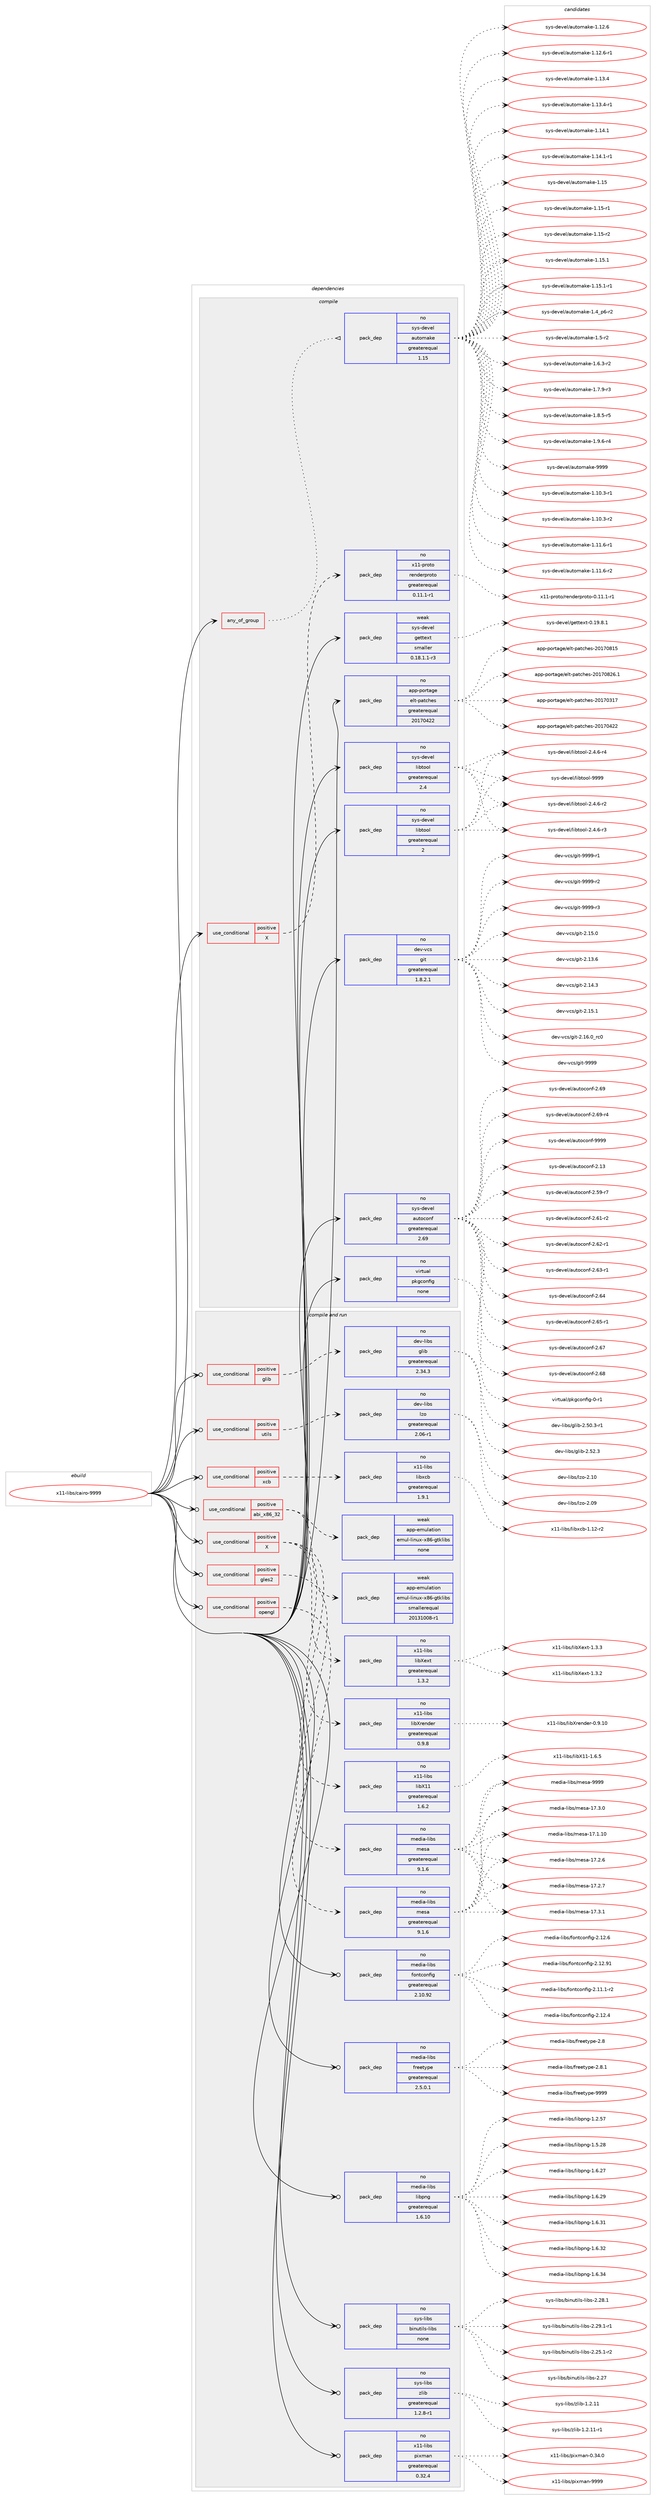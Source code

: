 digraph prolog {

# *************
# Graph options
# *************

newrank=true;
concentrate=true;
compound=true;
graph [rankdir=LR,fontname=Helvetica,fontsize=10,ranksep=1.5];#, ranksep=2.5, nodesep=0.2];
edge  [arrowhead=vee];
node  [fontname=Helvetica,fontsize=10];

# **********
# The ebuild
# **********

subgraph cluster_leftcol {
color=gray;
rank=same;
label=<<i>ebuild</i>>;
id [label="x11-libs/cairo-9999", color=red, width=4, href="../x11-libs/cairo-9999.svg"];
}

# ****************
# The dependencies
# ****************

subgraph cluster_midcol {
color=gray;
label=<<i>dependencies</i>>;
subgraph cluster_compile {
fillcolor="#eeeeee";
style=filled;
label=<<i>compile</i>>;
subgraph any175 {
dependency10167 [label=<<TABLE BORDER="0" CELLBORDER="1" CELLSPACING="0" CELLPADDING="4"><TR><TD CELLPADDING="10">any_of_group</TD></TR></TABLE>>, shape=none, color=red];subgraph pack8364 {
dependency10168 [label=<<TABLE BORDER="0" CELLBORDER="1" CELLSPACING="0" CELLPADDING="4" WIDTH="220"><TR><TD ROWSPAN="6" CELLPADDING="30">pack_dep</TD></TR><TR><TD WIDTH="110">no</TD></TR><TR><TD>sys-devel</TD></TR><TR><TD>automake</TD></TR><TR><TD>greaterequal</TD></TR><TR><TD>1.15</TD></TR></TABLE>>, shape=none, color=blue];
}
dependency10167:e -> dependency10168:w [weight=20,style="dotted",arrowhead="oinv"];
}
id:e -> dependency10167:w [weight=20,style="solid",arrowhead="vee"];
subgraph cond1608 {
dependency10169 [label=<<TABLE BORDER="0" CELLBORDER="1" CELLSPACING="0" CELLPADDING="4"><TR><TD ROWSPAN="3" CELLPADDING="10">use_conditional</TD></TR><TR><TD>positive</TD></TR><TR><TD>X</TD></TR></TABLE>>, shape=none, color=red];
subgraph pack8365 {
dependency10170 [label=<<TABLE BORDER="0" CELLBORDER="1" CELLSPACING="0" CELLPADDING="4" WIDTH="220"><TR><TD ROWSPAN="6" CELLPADDING="30">pack_dep</TD></TR><TR><TD WIDTH="110">no</TD></TR><TR><TD>x11-proto</TD></TR><TR><TD>renderproto</TD></TR><TR><TD>greaterequal</TD></TR><TR><TD>0.11.1-r1</TD></TR></TABLE>>, shape=none, color=blue];
}
dependency10169:e -> dependency10170:w [weight=20,style="dashed",arrowhead="vee"];
}
id:e -> dependency10169:w [weight=20,style="solid",arrowhead="vee"];
subgraph pack8366 {
dependency10171 [label=<<TABLE BORDER="0" CELLBORDER="1" CELLSPACING="0" CELLPADDING="4" WIDTH="220"><TR><TD ROWSPAN="6" CELLPADDING="30">pack_dep</TD></TR><TR><TD WIDTH="110">no</TD></TR><TR><TD>app-portage</TD></TR><TR><TD>elt-patches</TD></TR><TR><TD>greaterequal</TD></TR><TR><TD>20170422</TD></TR></TABLE>>, shape=none, color=blue];
}
id:e -> dependency10171:w [weight=20,style="solid",arrowhead="vee"];
subgraph pack8367 {
dependency10172 [label=<<TABLE BORDER="0" CELLBORDER="1" CELLSPACING="0" CELLPADDING="4" WIDTH="220"><TR><TD ROWSPAN="6" CELLPADDING="30">pack_dep</TD></TR><TR><TD WIDTH="110">no</TD></TR><TR><TD>dev-vcs</TD></TR><TR><TD>git</TD></TR><TR><TD>greaterequal</TD></TR><TR><TD>1.8.2.1</TD></TR></TABLE>>, shape=none, color=blue];
}
id:e -> dependency10172:w [weight=20,style="solid",arrowhead="vee"];
subgraph pack8368 {
dependency10173 [label=<<TABLE BORDER="0" CELLBORDER="1" CELLSPACING="0" CELLPADDING="4" WIDTH="220"><TR><TD ROWSPAN="6" CELLPADDING="30">pack_dep</TD></TR><TR><TD WIDTH="110">no</TD></TR><TR><TD>sys-devel</TD></TR><TR><TD>autoconf</TD></TR><TR><TD>greaterequal</TD></TR><TR><TD>2.69</TD></TR></TABLE>>, shape=none, color=blue];
}
id:e -> dependency10173:w [weight=20,style="solid",arrowhead="vee"];
subgraph pack8369 {
dependency10174 [label=<<TABLE BORDER="0" CELLBORDER="1" CELLSPACING="0" CELLPADDING="4" WIDTH="220"><TR><TD ROWSPAN="6" CELLPADDING="30">pack_dep</TD></TR><TR><TD WIDTH="110">no</TD></TR><TR><TD>sys-devel</TD></TR><TR><TD>libtool</TD></TR><TR><TD>greaterequal</TD></TR><TR><TD>2</TD></TR></TABLE>>, shape=none, color=blue];
}
id:e -> dependency10174:w [weight=20,style="solid",arrowhead="vee"];
subgraph pack8370 {
dependency10175 [label=<<TABLE BORDER="0" CELLBORDER="1" CELLSPACING="0" CELLPADDING="4" WIDTH="220"><TR><TD ROWSPAN="6" CELLPADDING="30">pack_dep</TD></TR><TR><TD WIDTH="110">no</TD></TR><TR><TD>sys-devel</TD></TR><TR><TD>libtool</TD></TR><TR><TD>greaterequal</TD></TR><TR><TD>2.4</TD></TR></TABLE>>, shape=none, color=blue];
}
id:e -> dependency10175:w [weight=20,style="solid",arrowhead="vee"];
subgraph pack8371 {
dependency10176 [label=<<TABLE BORDER="0" CELLBORDER="1" CELLSPACING="0" CELLPADDING="4" WIDTH="220"><TR><TD ROWSPAN="6" CELLPADDING="30">pack_dep</TD></TR><TR><TD WIDTH="110">no</TD></TR><TR><TD>virtual</TD></TR><TR><TD>pkgconfig</TD></TR><TR><TD>none</TD></TR><TR><TD></TD></TR></TABLE>>, shape=none, color=blue];
}
id:e -> dependency10176:w [weight=20,style="solid",arrowhead="vee"];
subgraph pack8372 {
dependency10177 [label=<<TABLE BORDER="0" CELLBORDER="1" CELLSPACING="0" CELLPADDING="4" WIDTH="220"><TR><TD ROWSPAN="6" CELLPADDING="30">pack_dep</TD></TR><TR><TD WIDTH="110">weak</TD></TR><TR><TD>sys-devel</TD></TR><TR><TD>gettext</TD></TR><TR><TD>smaller</TD></TR><TR><TD>0.18.1.1-r3</TD></TR></TABLE>>, shape=none, color=blue];
}
id:e -> dependency10177:w [weight=20,style="solid",arrowhead="vee"];
}
subgraph cluster_compileandrun {
fillcolor="#eeeeee";
style=filled;
label=<<i>compile and run</i>>;
subgraph cond1609 {
dependency10178 [label=<<TABLE BORDER="0" CELLBORDER="1" CELLSPACING="0" CELLPADDING="4"><TR><TD ROWSPAN="3" CELLPADDING="10">use_conditional</TD></TR><TR><TD>positive</TD></TR><TR><TD>X</TD></TR></TABLE>>, shape=none, color=red];
subgraph pack8373 {
dependency10179 [label=<<TABLE BORDER="0" CELLBORDER="1" CELLSPACING="0" CELLPADDING="4" WIDTH="220"><TR><TD ROWSPAN="6" CELLPADDING="30">pack_dep</TD></TR><TR><TD WIDTH="110">no</TD></TR><TR><TD>x11-libs</TD></TR><TR><TD>libXrender</TD></TR><TR><TD>greaterequal</TD></TR><TR><TD>0.9.8</TD></TR></TABLE>>, shape=none, color=blue];
}
dependency10178:e -> dependency10179:w [weight=20,style="dashed",arrowhead="vee"];
subgraph pack8374 {
dependency10180 [label=<<TABLE BORDER="0" CELLBORDER="1" CELLSPACING="0" CELLPADDING="4" WIDTH="220"><TR><TD ROWSPAN="6" CELLPADDING="30">pack_dep</TD></TR><TR><TD WIDTH="110">no</TD></TR><TR><TD>x11-libs</TD></TR><TR><TD>libXext</TD></TR><TR><TD>greaterequal</TD></TR><TR><TD>1.3.2</TD></TR></TABLE>>, shape=none, color=blue];
}
dependency10178:e -> dependency10180:w [weight=20,style="dashed",arrowhead="vee"];
subgraph pack8375 {
dependency10181 [label=<<TABLE BORDER="0" CELLBORDER="1" CELLSPACING="0" CELLPADDING="4" WIDTH="220"><TR><TD ROWSPAN="6" CELLPADDING="30">pack_dep</TD></TR><TR><TD WIDTH="110">no</TD></TR><TR><TD>x11-libs</TD></TR><TR><TD>libX11</TD></TR><TR><TD>greaterequal</TD></TR><TR><TD>1.6.2</TD></TR></TABLE>>, shape=none, color=blue];
}
dependency10178:e -> dependency10181:w [weight=20,style="dashed",arrowhead="vee"];
}
id:e -> dependency10178:w [weight=20,style="solid",arrowhead="odotvee"];
subgraph cond1610 {
dependency10182 [label=<<TABLE BORDER="0" CELLBORDER="1" CELLSPACING="0" CELLPADDING="4"><TR><TD ROWSPAN="3" CELLPADDING="10">use_conditional</TD></TR><TR><TD>positive</TD></TR><TR><TD>abi_x86_32</TD></TR></TABLE>>, shape=none, color=red];
subgraph pack8376 {
dependency10183 [label=<<TABLE BORDER="0" CELLBORDER="1" CELLSPACING="0" CELLPADDING="4" WIDTH="220"><TR><TD ROWSPAN="6" CELLPADDING="30">pack_dep</TD></TR><TR><TD WIDTH="110">weak</TD></TR><TR><TD>app-emulation</TD></TR><TR><TD>emul-linux-x86-gtklibs</TD></TR><TR><TD>smallerequal</TD></TR><TR><TD>20131008-r1</TD></TR></TABLE>>, shape=none, color=blue];
}
dependency10182:e -> dependency10183:w [weight=20,style="dashed",arrowhead="vee"];
subgraph pack8377 {
dependency10184 [label=<<TABLE BORDER="0" CELLBORDER="1" CELLSPACING="0" CELLPADDING="4" WIDTH="220"><TR><TD ROWSPAN="6" CELLPADDING="30">pack_dep</TD></TR><TR><TD WIDTH="110">weak</TD></TR><TR><TD>app-emulation</TD></TR><TR><TD>emul-linux-x86-gtklibs</TD></TR><TR><TD>none</TD></TR><TR><TD></TD></TR></TABLE>>, shape=none, color=blue];
}
dependency10182:e -> dependency10184:w [weight=20,style="dashed",arrowhead="vee"];
}
id:e -> dependency10182:w [weight=20,style="solid",arrowhead="odotvee"];
subgraph cond1611 {
dependency10185 [label=<<TABLE BORDER="0" CELLBORDER="1" CELLSPACING="0" CELLPADDING="4"><TR><TD ROWSPAN="3" CELLPADDING="10">use_conditional</TD></TR><TR><TD>positive</TD></TR><TR><TD>gles2</TD></TR></TABLE>>, shape=none, color=red];
subgraph pack8378 {
dependency10186 [label=<<TABLE BORDER="0" CELLBORDER="1" CELLSPACING="0" CELLPADDING="4" WIDTH="220"><TR><TD ROWSPAN="6" CELLPADDING="30">pack_dep</TD></TR><TR><TD WIDTH="110">no</TD></TR><TR><TD>media-libs</TD></TR><TR><TD>mesa</TD></TR><TR><TD>greaterequal</TD></TR><TR><TD>9.1.6</TD></TR></TABLE>>, shape=none, color=blue];
}
dependency10185:e -> dependency10186:w [weight=20,style="dashed",arrowhead="vee"];
}
id:e -> dependency10185:w [weight=20,style="solid",arrowhead="odotvee"];
subgraph cond1612 {
dependency10187 [label=<<TABLE BORDER="0" CELLBORDER="1" CELLSPACING="0" CELLPADDING="4"><TR><TD ROWSPAN="3" CELLPADDING="10">use_conditional</TD></TR><TR><TD>positive</TD></TR><TR><TD>glib</TD></TR></TABLE>>, shape=none, color=red];
subgraph pack8379 {
dependency10188 [label=<<TABLE BORDER="0" CELLBORDER="1" CELLSPACING="0" CELLPADDING="4" WIDTH="220"><TR><TD ROWSPAN="6" CELLPADDING="30">pack_dep</TD></TR><TR><TD WIDTH="110">no</TD></TR><TR><TD>dev-libs</TD></TR><TR><TD>glib</TD></TR><TR><TD>greaterequal</TD></TR><TR><TD>2.34.3</TD></TR></TABLE>>, shape=none, color=blue];
}
dependency10187:e -> dependency10188:w [weight=20,style="dashed",arrowhead="vee"];
}
id:e -> dependency10187:w [weight=20,style="solid",arrowhead="odotvee"];
subgraph cond1613 {
dependency10189 [label=<<TABLE BORDER="0" CELLBORDER="1" CELLSPACING="0" CELLPADDING="4"><TR><TD ROWSPAN="3" CELLPADDING="10">use_conditional</TD></TR><TR><TD>positive</TD></TR><TR><TD>opengl</TD></TR></TABLE>>, shape=none, color=red];
subgraph pack8380 {
dependency10190 [label=<<TABLE BORDER="0" CELLBORDER="1" CELLSPACING="0" CELLPADDING="4" WIDTH="220"><TR><TD ROWSPAN="6" CELLPADDING="30">pack_dep</TD></TR><TR><TD WIDTH="110">no</TD></TR><TR><TD>media-libs</TD></TR><TR><TD>mesa</TD></TR><TR><TD>greaterequal</TD></TR><TR><TD>9.1.6</TD></TR></TABLE>>, shape=none, color=blue];
}
dependency10189:e -> dependency10190:w [weight=20,style="dashed",arrowhead="vee"];
}
id:e -> dependency10189:w [weight=20,style="solid",arrowhead="odotvee"];
subgraph cond1614 {
dependency10191 [label=<<TABLE BORDER="0" CELLBORDER="1" CELLSPACING="0" CELLPADDING="4"><TR><TD ROWSPAN="3" CELLPADDING="10">use_conditional</TD></TR><TR><TD>positive</TD></TR><TR><TD>utils</TD></TR></TABLE>>, shape=none, color=red];
subgraph pack8381 {
dependency10192 [label=<<TABLE BORDER="0" CELLBORDER="1" CELLSPACING="0" CELLPADDING="4" WIDTH="220"><TR><TD ROWSPAN="6" CELLPADDING="30">pack_dep</TD></TR><TR><TD WIDTH="110">no</TD></TR><TR><TD>dev-libs</TD></TR><TR><TD>lzo</TD></TR><TR><TD>greaterequal</TD></TR><TR><TD>2.06-r1</TD></TR></TABLE>>, shape=none, color=blue];
}
dependency10191:e -> dependency10192:w [weight=20,style="dashed",arrowhead="vee"];
}
id:e -> dependency10191:w [weight=20,style="solid",arrowhead="odotvee"];
subgraph cond1615 {
dependency10193 [label=<<TABLE BORDER="0" CELLBORDER="1" CELLSPACING="0" CELLPADDING="4"><TR><TD ROWSPAN="3" CELLPADDING="10">use_conditional</TD></TR><TR><TD>positive</TD></TR><TR><TD>xcb</TD></TR></TABLE>>, shape=none, color=red];
subgraph pack8382 {
dependency10194 [label=<<TABLE BORDER="0" CELLBORDER="1" CELLSPACING="0" CELLPADDING="4" WIDTH="220"><TR><TD ROWSPAN="6" CELLPADDING="30">pack_dep</TD></TR><TR><TD WIDTH="110">no</TD></TR><TR><TD>x11-libs</TD></TR><TR><TD>libxcb</TD></TR><TR><TD>greaterequal</TD></TR><TR><TD>1.9.1</TD></TR></TABLE>>, shape=none, color=blue];
}
dependency10193:e -> dependency10194:w [weight=20,style="dashed",arrowhead="vee"];
}
id:e -> dependency10193:w [weight=20,style="solid",arrowhead="odotvee"];
subgraph pack8383 {
dependency10195 [label=<<TABLE BORDER="0" CELLBORDER="1" CELLSPACING="0" CELLPADDING="4" WIDTH="220"><TR><TD ROWSPAN="6" CELLPADDING="30">pack_dep</TD></TR><TR><TD WIDTH="110">no</TD></TR><TR><TD>media-libs</TD></TR><TR><TD>fontconfig</TD></TR><TR><TD>greaterequal</TD></TR><TR><TD>2.10.92</TD></TR></TABLE>>, shape=none, color=blue];
}
id:e -> dependency10195:w [weight=20,style="solid",arrowhead="odotvee"];
subgraph pack8384 {
dependency10196 [label=<<TABLE BORDER="0" CELLBORDER="1" CELLSPACING="0" CELLPADDING="4" WIDTH="220"><TR><TD ROWSPAN="6" CELLPADDING="30">pack_dep</TD></TR><TR><TD WIDTH="110">no</TD></TR><TR><TD>media-libs</TD></TR><TR><TD>freetype</TD></TR><TR><TD>greaterequal</TD></TR><TR><TD>2.5.0.1</TD></TR></TABLE>>, shape=none, color=blue];
}
id:e -> dependency10196:w [weight=20,style="solid",arrowhead="odotvee"];
subgraph pack8385 {
dependency10197 [label=<<TABLE BORDER="0" CELLBORDER="1" CELLSPACING="0" CELLPADDING="4" WIDTH="220"><TR><TD ROWSPAN="6" CELLPADDING="30">pack_dep</TD></TR><TR><TD WIDTH="110">no</TD></TR><TR><TD>media-libs</TD></TR><TR><TD>libpng</TD></TR><TR><TD>greaterequal</TD></TR><TR><TD>1.6.10</TD></TR></TABLE>>, shape=none, color=blue];
}
id:e -> dependency10197:w [weight=20,style="solid",arrowhead="odotvee"];
subgraph pack8386 {
dependency10198 [label=<<TABLE BORDER="0" CELLBORDER="1" CELLSPACING="0" CELLPADDING="4" WIDTH="220"><TR><TD ROWSPAN="6" CELLPADDING="30">pack_dep</TD></TR><TR><TD WIDTH="110">no</TD></TR><TR><TD>sys-libs</TD></TR><TR><TD>binutils-libs</TD></TR><TR><TD>none</TD></TR><TR><TD></TD></TR></TABLE>>, shape=none, color=blue];
}
id:e -> dependency10198:w [weight=20,style="solid",arrowhead="odotvee"];
subgraph pack8387 {
dependency10199 [label=<<TABLE BORDER="0" CELLBORDER="1" CELLSPACING="0" CELLPADDING="4" WIDTH="220"><TR><TD ROWSPAN="6" CELLPADDING="30">pack_dep</TD></TR><TR><TD WIDTH="110">no</TD></TR><TR><TD>sys-libs</TD></TR><TR><TD>zlib</TD></TR><TR><TD>greaterequal</TD></TR><TR><TD>1.2.8-r1</TD></TR></TABLE>>, shape=none, color=blue];
}
id:e -> dependency10199:w [weight=20,style="solid",arrowhead="odotvee"];
subgraph pack8388 {
dependency10200 [label=<<TABLE BORDER="0" CELLBORDER="1" CELLSPACING="0" CELLPADDING="4" WIDTH="220"><TR><TD ROWSPAN="6" CELLPADDING="30">pack_dep</TD></TR><TR><TD WIDTH="110">no</TD></TR><TR><TD>x11-libs</TD></TR><TR><TD>pixman</TD></TR><TR><TD>greaterequal</TD></TR><TR><TD>0.32.4</TD></TR></TABLE>>, shape=none, color=blue];
}
id:e -> dependency10200:w [weight=20,style="solid",arrowhead="odotvee"];
}
subgraph cluster_run {
fillcolor="#eeeeee";
style=filled;
label=<<i>run</i>>;
}
}

# **************
# The candidates
# **************

subgraph cluster_choices {
rank=same;
color=gray;
label=<<i>candidates</i>>;

subgraph choice8364 {
color=black;
nodesep=1;
choice11512111545100101118101108479711711611110997107101454946494846514511449 [label="sys-devel/automake-1.10.3-r1", color=red, width=4,href="../sys-devel/automake-1.10.3-r1.svg"];
choice11512111545100101118101108479711711611110997107101454946494846514511450 [label="sys-devel/automake-1.10.3-r2", color=red, width=4,href="../sys-devel/automake-1.10.3-r2.svg"];
choice11512111545100101118101108479711711611110997107101454946494946544511449 [label="sys-devel/automake-1.11.6-r1", color=red, width=4,href="../sys-devel/automake-1.11.6-r1.svg"];
choice11512111545100101118101108479711711611110997107101454946494946544511450 [label="sys-devel/automake-1.11.6-r2", color=red, width=4,href="../sys-devel/automake-1.11.6-r2.svg"];
choice1151211154510010111810110847971171161111099710710145494649504654 [label="sys-devel/automake-1.12.6", color=red, width=4,href="../sys-devel/automake-1.12.6.svg"];
choice11512111545100101118101108479711711611110997107101454946495046544511449 [label="sys-devel/automake-1.12.6-r1", color=red, width=4,href="../sys-devel/automake-1.12.6-r1.svg"];
choice1151211154510010111810110847971171161111099710710145494649514652 [label="sys-devel/automake-1.13.4", color=red, width=4,href="../sys-devel/automake-1.13.4.svg"];
choice11512111545100101118101108479711711611110997107101454946495146524511449 [label="sys-devel/automake-1.13.4-r1", color=red, width=4,href="../sys-devel/automake-1.13.4-r1.svg"];
choice1151211154510010111810110847971171161111099710710145494649524649 [label="sys-devel/automake-1.14.1", color=red, width=4,href="../sys-devel/automake-1.14.1.svg"];
choice11512111545100101118101108479711711611110997107101454946495246494511449 [label="sys-devel/automake-1.14.1-r1", color=red, width=4,href="../sys-devel/automake-1.14.1-r1.svg"];
choice115121115451001011181011084797117116111109971071014549464953 [label="sys-devel/automake-1.15", color=red, width=4,href="../sys-devel/automake-1.15.svg"];
choice1151211154510010111810110847971171161111099710710145494649534511449 [label="sys-devel/automake-1.15-r1", color=red, width=4,href="../sys-devel/automake-1.15-r1.svg"];
choice1151211154510010111810110847971171161111099710710145494649534511450 [label="sys-devel/automake-1.15-r2", color=red, width=4,href="../sys-devel/automake-1.15-r2.svg"];
choice1151211154510010111810110847971171161111099710710145494649534649 [label="sys-devel/automake-1.15.1", color=red, width=4,href="../sys-devel/automake-1.15.1.svg"];
choice11512111545100101118101108479711711611110997107101454946495346494511449 [label="sys-devel/automake-1.15.1-r1", color=red, width=4,href="../sys-devel/automake-1.15.1-r1.svg"];
choice115121115451001011181011084797117116111109971071014549465295112544511450 [label="sys-devel/automake-1.4_p6-r2", color=red, width=4,href="../sys-devel/automake-1.4_p6-r2.svg"];
choice11512111545100101118101108479711711611110997107101454946534511450 [label="sys-devel/automake-1.5-r2", color=red, width=4,href="../sys-devel/automake-1.5-r2.svg"];
choice115121115451001011181011084797117116111109971071014549465446514511450 [label="sys-devel/automake-1.6.3-r2", color=red, width=4,href="../sys-devel/automake-1.6.3-r2.svg"];
choice115121115451001011181011084797117116111109971071014549465546574511451 [label="sys-devel/automake-1.7.9-r3", color=red, width=4,href="../sys-devel/automake-1.7.9-r3.svg"];
choice115121115451001011181011084797117116111109971071014549465646534511453 [label="sys-devel/automake-1.8.5-r5", color=red, width=4,href="../sys-devel/automake-1.8.5-r5.svg"];
choice115121115451001011181011084797117116111109971071014549465746544511452 [label="sys-devel/automake-1.9.6-r4", color=red, width=4,href="../sys-devel/automake-1.9.6-r4.svg"];
choice115121115451001011181011084797117116111109971071014557575757 [label="sys-devel/automake-9999", color=red, width=4,href="../sys-devel/automake-9999.svg"];
dependency10168:e -> choice11512111545100101118101108479711711611110997107101454946494846514511449:w [style=dotted,weight="100"];
dependency10168:e -> choice11512111545100101118101108479711711611110997107101454946494846514511450:w [style=dotted,weight="100"];
dependency10168:e -> choice11512111545100101118101108479711711611110997107101454946494946544511449:w [style=dotted,weight="100"];
dependency10168:e -> choice11512111545100101118101108479711711611110997107101454946494946544511450:w [style=dotted,weight="100"];
dependency10168:e -> choice1151211154510010111810110847971171161111099710710145494649504654:w [style=dotted,weight="100"];
dependency10168:e -> choice11512111545100101118101108479711711611110997107101454946495046544511449:w [style=dotted,weight="100"];
dependency10168:e -> choice1151211154510010111810110847971171161111099710710145494649514652:w [style=dotted,weight="100"];
dependency10168:e -> choice11512111545100101118101108479711711611110997107101454946495146524511449:w [style=dotted,weight="100"];
dependency10168:e -> choice1151211154510010111810110847971171161111099710710145494649524649:w [style=dotted,weight="100"];
dependency10168:e -> choice11512111545100101118101108479711711611110997107101454946495246494511449:w [style=dotted,weight="100"];
dependency10168:e -> choice115121115451001011181011084797117116111109971071014549464953:w [style=dotted,weight="100"];
dependency10168:e -> choice1151211154510010111810110847971171161111099710710145494649534511449:w [style=dotted,weight="100"];
dependency10168:e -> choice1151211154510010111810110847971171161111099710710145494649534511450:w [style=dotted,weight="100"];
dependency10168:e -> choice1151211154510010111810110847971171161111099710710145494649534649:w [style=dotted,weight="100"];
dependency10168:e -> choice11512111545100101118101108479711711611110997107101454946495346494511449:w [style=dotted,weight="100"];
dependency10168:e -> choice115121115451001011181011084797117116111109971071014549465295112544511450:w [style=dotted,weight="100"];
dependency10168:e -> choice11512111545100101118101108479711711611110997107101454946534511450:w [style=dotted,weight="100"];
dependency10168:e -> choice115121115451001011181011084797117116111109971071014549465446514511450:w [style=dotted,weight="100"];
dependency10168:e -> choice115121115451001011181011084797117116111109971071014549465546574511451:w [style=dotted,weight="100"];
dependency10168:e -> choice115121115451001011181011084797117116111109971071014549465646534511453:w [style=dotted,weight="100"];
dependency10168:e -> choice115121115451001011181011084797117116111109971071014549465746544511452:w [style=dotted,weight="100"];
dependency10168:e -> choice115121115451001011181011084797117116111109971071014557575757:w [style=dotted,weight="100"];
}
subgraph choice8365 {
color=black;
nodesep=1;
choice12049494511211411111611147114101110100101114112114111116111454846494946494511449 [label="x11-proto/renderproto-0.11.1-r1", color=red, width=4,href="../x11-proto/renderproto-0.11.1-r1.svg"];
dependency10170:e -> choice12049494511211411111611147114101110100101114112114111116111454846494946494511449:w [style=dotted,weight="100"];
}
subgraph choice8366 {
color=black;
nodesep=1;
choice97112112451121111141169710310147101108116451129711699104101115455048495548514955 [label="app-portage/elt-patches-20170317", color=red, width=4,href="../app-portage/elt-patches-20170317.svg"];
choice97112112451121111141169710310147101108116451129711699104101115455048495548525050 [label="app-portage/elt-patches-20170422", color=red, width=4,href="../app-portage/elt-patches-20170422.svg"];
choice97112112451121111141169710310147101108116451129711699104101115455048495548564953 [label="app-portage/elt-patches-20170815", color=red, width=4,href="../app-portage/elt-patches-20170815.svg"];
choice971121124511211111411697103101471011081164511297116991041011154550484955485650544649 [label="app-portage/elt-patches-20170826.1", color=red, width=4,href="../app-portage/elt-patches-20170826.1.svg"];
dependency10171:e -> choice97112112451121111141169710310147101108116451129711699104101115455048495548514955:w [style=dotted,weight="100"];
dependency10171:e -> choice97112112451121111141169710310147101108116451129711699104101115455048495548525050:w [style=dotted,weight="100"];
dependency10171:e -> choice97112112451121111141169710310147101108116451129711699104101115455048495548564953:w [style=dotted,weight="100"];
dependency10171:e -> choice971121124511211111411697103101471011081164511297116991041011154550484955485650544649:w [style=dotted,weight="100"];
}
subgraph choice8367 {
color=black;
nodesep=1;
choice10010111845118991154710310511645504649534648 [label="dev-vcs/git-2.15.0", color=red, width=4,href="../dev-vcs/git-2.15.0.svg"];
choice10010111845118991154710310511645504649514654 [label="dev-vcs/git-2.13.6", color=red, width=4,href="../dev-vcs/git-2.13.6.svg"];
choice10010111845118991154710310511645504649524651 [label="dev-vcs/git-2.14.3", color=red, width=4,href="../dev-vcs/git-2.14.3.svg"];
choice10010111845118991154710310511645504649534649 [label="dev-vcs/git-2.15.1", color=red, width=4,href="../dev-vcs/git-2.15.1.svg"];
choice10010111845118991154710310511645504649544648951149948 [label="dev-vcs/git-2.16.0_rc0", color=red, width=4,href="../dev-vcs/git-2.16.0_rc0.svg"];
choice1001011184511899115471031051164557575757 [label="dev-vcs/git-9999", color=red, width=4,href="../dev-vcs/git-9999.svg"];
choice10010111845118991154710310511645575757574511449 [label="dev-vcs/git-9999-r1", color=red, width=4,href="../dev-vcs/git-9999-r1.svg"];
choice10010111845118991154710310511645575757574511450 [label="dev-vcs/git-9999-r2", color=red, width=4,href="../dev-vcs/git-9999-r2.svg"];
choice10010111845118991154710310511645575757574511451 [label="dev-vcs/git-9999-r3", color=red, width=4,href="../dev-vcs/git-9999-r3.svg"];
dependency10172:e -> choice10010111845118991154710310511645504649534648:w [style=dotted,weight="100"];
dependency10172:e -> choice10010111845118991154710310511645504649514654:w [style=dotted,weight="100"];
dependency10172:e -> choice10010111845118991154710310511645504649524651:w [style=dotted,weight="100"];
dependency10172:e -> choice10010111845118991154710310511645504649534649:w [style=dotted,weight="100"];
dependency10172:e -> choice10010111845118991154710310511645504649544648951149948:w [style=dotted,weight="100"];
dependency10172:e -> choice1001011184511899115471031051164557575757:w [style=dotted,weight="100"];
dependency10172:e -> choice10010111845118991154710310511645575757574511449:w [style=dotted,weight="100"];
dependency10172:e -> choice10010111845118991154710310511645575757574511450:w [style=dotted,weight="100"];
dependency10172:e -> choice10010111845118991154710310511645575757574511451:w [style=dotted,weight="100"];
}
subgraph choice8368 {
color=black;
nodesep=1;
choice115121115451001011181011084797117116111991111101024550464951 [label="sys-devel/autoconf-2.13", color=red, width=4,href="../sys-devel/autoconf-2.13.svg"];
choice1151211154510010111810110847971171161119911111010245504653574511455 [label="sys-devel/autoconf-2.59-r7", color=red, width=4,href="../sys-devel/autoconf-2.59-r7.svg"];
choice1151211154510010111810110847971171161119911111010245504654494511450 [label="sys-devel/autoconf-2.61-r2", color=red, width=4,href="../sys-devel/autoconf-2.61-r2.svg"];
choice1151211154510010111810110847971171161119911111010245504654504511449 [label="sys-devel/autoconf-2.62-r1", color=red, width=4,href="../sys-devel/autoconf-2.62-r1.svg"];
choice1151211154510010111810110847971171161119911111010245504654514511449 [label="sys-devel/autoconf-2.63-r1", color=red, width=4,href="../sys-devel/autoconf-2.63-r1.svg"];
choice115121115451001011181011084797117116111991111101024550465452 [label="sys-devel/autoconf-2.64", color=red, width=4,href="../sys-devel/autoconf-2.64.svg"];
choice1151211154510010111810110847971171161119911111010245504654534511449 [label="sys-devel/autoconf-2.65-r1", color=red, width=4,href="../sys-devel/autoconf-2.65-r1.svg"];
choice115121115451001011181011084797117116111991111101024550465455 [label="sys-devel/autoconf-2.67", color=red, width=4,href="../sys-devel/autoconf-2.67.svg"];
choice115121115451001011181011084797117116111991111101024550465456 [label="sys-devel/autoconf-2.68", color=red, width=4,href="../sys-devel/autoconf-2.68.svg"];
choice115121115451001011181011084797117116111991111101024550465457 [label="sys-devel/autoconf-2.69", color=red, width=4,href="../sys-devel/autoconf-2.69.svg"];
choice1151211154510010111810110847971171161119911111010245504654574511452 [label="sys-devel/autoconf-2.69-r4", color=red, width=4,href="../sys-devel/autoconf-2.69-r4.svg"];
choice115121115451001011181011084797117116111991111101024557575757 [label="sys-devel/autoconf-9999", color=red, width=4,href="../sys-devel/autoconf-9999.svg"];
dependency10173:e -> choice115121115451001011181011084797117116111991111101024550464951:w [style=dotted,weight="100"];
dependency10173:e -> choice1151211154510010111810110847971171161119911111010245504653574511455:w [style=dotted,weight="100"];
dependency10173:e -> choice1151211154510010111810110847971171161119911111010245504654494511450:w [style=dotted,weight="100"];
dependency10173:e -> choice1151211154510010111810110847971171161119911111010245504654504511449:w [style=dotted,weight="100"];
dependency10173:e -> choice1151211154510010111810110847971171161119911111010245504654514511449:w [style=dotted,weight="100"];
dependency10173:e -> choice115121115451001011181011084797117116111991111101024550465452:w [style=dotted,weight="100"];
dependency10173:e -> choice1151211154510010111810110847971171161119911111010245504654534511449:w [style=dotted,weight="100"];
dependency10173:e -> choice115121115451001011181011084797117116111991111101024550465455:w [style=dotted,weight="100"];
dependency10173:e -> choice115121115451001011181011084797117116111991111101024550465456:w [style=dotted,weight="100"];
dependency10173:e -> choice115121115451001011181011084797117116111991111101024550465457:w [style=dotted,weight="100"];
dependency10173:e -> choice1151211154510010111810110847971171161119911111010245504654574511452:w [style=dotted,weight="100"];
dependency10173:e -> choice115121115451001011181011084797117116111991111101024557575757:w [style=dotted,weight="100"];
}
subgraph choice8369 {
color=black;
nodesep=1;
choice1151211154510010111810110847108105981161111111084550465246544511450 [label="sys-devel/libtool-2.4.6-r2", color=red, width=4,href="../sys-devel/libtool-2.4.6-r2.svg"];
choice1151211154510010111810110847108105981161111111084550465246544511451 [label="sys-devel/libtool-2.4.6-r3", color=red, width=4,href="../sys-devel/libtool-2.4.6-r3.svg"];
choice1151211154510010111810110847108105981161111111084550465246544511452 [label="sys-devel/libtool-2.4.6-r4", color=red, width=4,href="../sys-devel/libtool-2.4.6-r4.svg"];
choice1151211154510010111810110847108105981161111111084557575757 [label="sys-devel/libtool-9999", color=red, width=4,href="../sys-devel/libtool-9999.svg"];
dependency10174:e -> choice1151211154510010111810110847108105981161111111084550465246544511450:w [style=dotted,weight="100"];
dependency10174:e -> choice1151211154510010111810110847108105981161111111084550465246544511451:w [style=dotted,weight="100"];
dependency10174:e -> choice1151211154510010111810110847108105981161111111084550465246544511452:w [style=dotted,weight="100"];
dependency10174:e -> choice1151211154510010111810110847108105981161111111084557575757:w [style=dotted,weight="100"];
}
subgraph choice8370 {
color=black;
nodesep=1;
choice1151211154510010111810110847108105981161111111084550465246544511450 [label="sys-devel/libtool-2.4.6-r2", color=red, width=4,href="../sys-devel/libtool-2.4.6-r2.svg"];
choice1151211154510010111810110847108105981161111111084550465246544511451 [label="sys-devel/libtool-2.4.6-r3", color=red, width=4,href="../sys-devel/libtool-2.4.6-r3.svg"];
choice1151211154510010111810110847108105981161111111084550465246544511452 [label="sys-devel/libtool-2.4.6-r4", color=red, width=4,href="../sys-devel/libtool-2.4.6-r4.svg"];
choice1151211154510010111810110847108105981161111111084557575757 [label="sys-devel/libtool-9999", color=red, width=4,href="../sys-devel/libtool-9999.svg"];
dependency10175:e -> choice1151211154510010111810110847108105981161111111084550465246544511450:w [style=dotted,weight="100"];
dependency10175:e -> choice1151211154510010111810110847108105981161111111084550465246544511451:w [style=dotted,weight="100"];
dependency10175:e -> choice1151211154510010111810110847108105981161111111084550465246544511452:w [style=dotted,weight="100"];
dependency10175:e -> choice1151211154510010111810110847108105981161111111084557575757:w [style=dotted,weight="100"];
}
subgraph choice8371 {
color=black;
nodesep=1;
choice11810511411611797108471121071039911111010210510345484511449 [label="virtual/pkgconfig-0-r1", color=red, width=4,href="../virtual/pkgconfig-0-r1.svg"];
dependency10176:e -> choice11810511411611797108471121071039911111010210510345484511449:w [style=dotted,weight="100"];
}
subgraph choice8372 {
color=black;
nodesep=1;
choice1151211154510010111810110847103101116116101120116454846495746564649 [label="sys-devel/gettext-0.19.8.1", color=red, width=4,href="../sys-devel/gettext-0.19.8.1.svg"];
dependency10177:e -> choice1151211154510010111810110847103101116116101120116454846495746564649:w [style=dotted,weight="100"];
}
subgraph choice8373 {
color=black;
nodesep=1;
choice1204949451081059811547108105988811410111010010111445484657464948 [label="x11-libs/libXrender-0.9.10", color=red, width=4,href="../x11-libs/libXrender-0.9.10.svg"];
dependency10179:e -> choice1204949451081059811547108105988811410111010010111445484657464948:w [style=dotted,weight="100"];
}
subgraph choice8374 {
color=black;
nodesep=1;
choice12049494510810598115471081059888101120116454946514650 [label="x11-libs/libXext-1.3.2", color=red, width=4,href="../x11-libs/libXext-1.3.2.svg"];
choice12049494510810598115471081059888101120116454946514651 [label="x11-libs/libXext-1.3.3", color=red, width=4,href="../x11-libs/libXext-1.3.3.svg"];
dependency10180:e -> choice12049494510810598115471081059888101120116454946514650:w [style=dotted,weight="100"];
dependency10180:e -> choice12049494510810598115471081059888101120116454946514651:w [style=dotted,weight="100"];
}
subgraph choice8375 {
color=black;
nodesep=1;
choice120494945108105981154710810598884949454946544653 [label="x11-libs/libX11-1.6.5", color=red, width=4,href="../x11-libs/libX11-1.6.5.svg"];
dependency10181:e -> choice120494945108105981154710810598884949454946544653:w [style=dotted,weight="100"];
}
subgraph choice8376 {
color=black;
nodesep=1;
}
subgraph choice8377 {
color=black;
nodesep=1;
}
subgraph choice8378 {
color=black;
nodesep=1;
choice109101100105974510810598115471091011159745495546514648 [label="media-libs/mesa-17.3.0", color=red, width=4,href="../media-libs/mesa-17.3.0.svg"];
choice10910110010597451081059811547109101115974549554649464948 [label="media-libs/mesa-17.1.10", color=red, width=4,href="../media-libs/mesa-17.1.10.svg"];
choice109101100105974510810598115471091011159745495546504654 [label="media-libs/mesa-17.2.6", color=red, width=4,href="../media-libs/mesa-17.2.6.svg"];
choice109101100105974510810598115471091011159745495546504655 [label="media-libs/mesa-17.2.7", color=red, width=4,href="../media-libs/mesa-17.2.7.svg"];
choice109101100105974510810598115471091011159745495546514649 [label="media-libs/mesa-17.3.1", color=red, width=4,href="../media-libs/mesa-17.3.1.svg"];
choice10910110010597451081059811547109101115974557575757 [label="media-libs/mesa-9999", color=red, width=4,href="../media-libs/mesa-9999.svg"];
dependency10186:e -> choice109101100105974510810598115471091011159745495546514648:w [style=dotted,weight="100"];
dependency10186:e -> choice10910110010597451081059811547109101115974549554649464948:w [style=dotted,weight="100"];
dependency10186:e -> choice109101100105974510810598115471091011159745495546504654:w [style=dotted,weight="100"];
dependency10186:e -> choice109101100105974510810598115471091011159745495546504655:w [style=dotted,weight="100"];
dependency10186:e -> choice109101100105974510810598115471091011159745495546514649:w [style=dotted,weight="100"];
dependency10186:e -> choice10910110010597451081059811547109101115974557575757:w [style=dotted,weight="100"];
}
subgraph choice8379 {
color=black;
nodesep=1;
choice10010111845108105981154710310810598455046534846514511449 [label="dev-libs/glib-2.50.3-r1", color=red, width=4,href="../dev-libs/glib-2.50.3-r1.svg"];
choice1001011184510810598115471031081059845504653504651 [label="dev-libs/glib-2.52.3", color=red, width=4,href="../dev-libs/glib-2.52.3.svg"];
dependency10188:e -> choice10010111845108105981154710310810598455046534846514511449:w [style=dotted,weight="100"];
dependency10188:e -> choice1001011184510810598115471031081059845504653504651:w [style=dotted,weight="100"];
}
subgraph choice8380 {
color=black;
nodesep=1;
choice109101100105974510810598115471091011159745495546514648 [label="media-libs/mesa-17.3.0", color=red, width=4,href="../media-libs/mesa-17.3.0.svg"];
choice10910110010597451081059811547109101115974549554649464948 [label="media-libs/mesa-17.1.10", color=red, width=4,href="../media-libs/mesa-17.1.10.svg"];
choice109101100105974510810598115471091011159745495546504654 [label="media-libs/mesa-17.2.6", color=red, width=4,href="../media-libs/mesa-17.2.6.svg"];
choice109101100105974510810598115471091011159745495546504655 [label="media-libs/mesa-17.2.7", color=red, width=4,href="../media-libs/mesa-17.2.7.svg"];
choice109101100105974510810598115471091011159745495546514649 [label="media-libs/mesa-17.3.1", color=red, width=4,href="../media-libs/mesa-17.3.1.svg"];
choice10910110010597451081059811547109101115974557575757 [label="media-libs/mesa-9999", color=red, width=4,href="../media-libs/mesa-9999.svg"];
dependency10190:e -> choice109101100105974510810598115471091011159745495546514648:w [style=dotted,weight="100"];
dependency10190:e -> choice10910110010597451081059811547109101115974549554649464948:w [style=dotted,weight="100"];
dependency10190:e -> choice109101100105974510810598115471091011159745495546504654:w [style=dotted,weight="100"];
dependency10190:e -> choice109101100105974510810598115471091011159745495546504655:w [style=dotted,weight="100"];
dependency10190:e -> choice109101100105974510810598115471091011159745495546514649:w [style=dotted,weight="100"];
dependency10190:e -> choice10910110010597451081059811547109101115974557575757:w [style=dotted,weight="100"];
}
subgraph choice8381 {
color=black;
nodesep=1;
choice1001011184510810598115471081221114550464857 [label="dev-libs/lzo-2.09", color=red, width=4,href="../dev-libs/lzo-2.09.svg"];
choice1001011184510810598115471081221114550464948 [label="dev-libs/lzo-2.10", color=red, width=4,href="../dev-libs/lzo-2.10.svg"];
dependency10192:e -> choice1001011184510810598115471081221114550464857:w [style=dotted,weight="100"];
dependency10192:e -> choice1001011184510810598115471081221114550464948:w [style=dotted,weight="100"];
}
subgraph choice8382 {
color=black;
nodesep=1;
choice120494945108105981154710810598120999845494649504511450 [label="x11-libs/libxcb-1.12-r2", color=red, width=4,href="../x11-libs/libxcb-1.12-r2.svg"];
dependency10194:e -> choice120494945108105981154710810598120999845494649504511450:w [style=dotted,weight="100"];
}
subgraph choice8383 {
color=black;
nodesep=1;
choice1091011001059745108105981154710211111011699111110102105103455046494946494511450 [label="media-libs/fontconfig-2.11.1-r2", color=red, width=4,href="../media-libs/fontconfig-2.11.1-r2.svg"];
choice109101100105974510810598115471021111101169911111010210510345504649504652 [label="media-libs/fontconfig-2.12.4", color=red, width=4,href="../media-libs/fontconfig-2.12.4.svg"];
choice109101100105974510810598115471021111101169911111010210510345504649504654 [label="media-libs/fontconfig-2.12.6", color=red, width=4,href="../media-libs/fontconfig-2.12.6.svg"];
choice10910110010597451081059811547102111110116991111101021051034550464950465749 [label="media-libs/fontconfig-2.12.91", color=red, width=4,href="../media-libs/fontconfig-2.12.91.svg"];
dependency10195:e -> choice1091011001059745108105981154710211111011699111110102105103455046494946494511450:w [style=dotted,weight="100"];
dependency10195:e -> choice109101100105974510810598115471021111101169911111010210510345504649504652:w [style=dotted,weight="100"];
dependency10195:e -> choice109101100105974510810598115471021111101169911111010210510345504649504654:w [style=dotted,weight="100"];
dependency10195:e -> choice10910110010597451081059811547102111110116991111101021051034550464950465749:w [style=dotted,weight="100"];
}
subgraph choice8384 {
color=black;
nodesep=1;
choice1091011001059745108105981154710211410110111612111210145504656 [label="media-libs/freetype-2.8", color=red, width=4,href="../media-libs/freetype-2.8.svg"];
choice10910110010597451081059811547102114101101116121112101455046564649 [label="media-libs/freetype-2.8.1", color=red, width=4,href="../media-libs/freetype-2.8.1.svg"];
choice109101100105974510810598115471021141011011161211121014557575757 [label="media-libs/freetype-9999", color=red, width=4,href="../media-libs/freetype-9999.svg"];
dependency10196:e -> choice1091011001059745108105981154710211410110111612111210145504656:w [style=dotted,weight="100"];
dependency10196:e -> choice10910110010597451081059811547102114101101116121112101455046564649:w [style=dotted,weight="100"];
dependency10196:e -> choice109101100105974510810598115471021141011011161211121014557575757:w [style=dotted,weight="100"];
}
subgraph choice8385 {
color=black;
nodesep=1;
choice109101100105974510810598115471081059811211010345494650465355 [label="media-libs/libpng-1.2.57", color=red, width=4,href="../media-libs/libpng-1.2.57.svg"];
choice109101100105974510810598115471081059811211010345494653465056 [label="media-libs/libpng-1.5.28", color=red, width=4,href="../media-libs/libpng-1.5.28.svg"];
choice109101100105974510810598115471081059811211010345494654465055 [label="media-libs/libpng-1.6.27", color=red, width=4,href="../media-libs/libpng-1.6.27.svg"];
choice109101100105974510810598115471081059811211010345494654465057 [label="media-libs/libpng-1.6.29", color=red, width=4,href="../media-libs/libpng-1.6.29.svg"];
choice109101100105974510810598115471081059811211010345494654465149 [label="media-libs/libpng-1.6.31", color=red, width=4,href="../media-libs/libpng-1.6.31.svg"];
choice109101100105974510810598115471081059811211010345494654465150 [label="media-libs/libpng-1.6.32", color=red, width=4,href="../media-libs/libpng-1.6.32.svg"];
choice109101100105974510810598115471081059811211010345494654465152 [label="media-libs/libpng-1.6.34", color=red, width=4,href="../media-libs/libpng-1.6.34.svg"];
dependency10197:e -> choice109101100105974510810598115471081059811211010345494650465355:w [style=dotted,weight="100"];
dependency10197:e -> choice109101100105974510810598115471081059811211010345494653465056:w [style=dotted,weight="100"];
dependency10197:e -> choice109101100105974510810598115471081059811211010345494654465055:w [style=dotted,weight="100"];
dependency10197:e -> choice109101100105974510810598115471081059811211010345494654465057:w [style=dotted,weight="100"];
dependency10197:e -> choice109101100105974510810598115471081059811211010345494654465149:w [style=dotted,weight="100"];
dependency10197:e -> choice109101100105974510810598115471081059811211010345494654465150:w [style=dotted,weight="100"];
dependency10197:e -> choice109101100105974510810598115471081059811211010345494654465152:w [style=dotted,weight="100"];
}
subgraph choice8386 {
color=black;
nodesep=1;
choice115121115451081059811547981051101171161051081154510810598115455046505346494511450 [label="sys-libs/binutils-libs-2.25.1-r2", color=red, width=4,href="../sys-libs/binutils-libs-2.25.1-r2.svg"];
choice1151211154510810598115479810511011711610510811545108105981154550465055 [label="sys-libs/binutils-libs-2.27", color=red, width=4,href="../sys-libs/binutils-libs-2.27.svg"];
choice11512111545108105981154798105110117116105108115451081059811545504650564649 [label="sys-libs/binutils-libs-2.28.1", color=red, width=4,href="../sys-libs/binutils-libs-2.28.1.svg"];
choice115121115451081059811547981051101171161051081154510810598115455046505746494511449 [label="sys-libs/binutils-libs-2.29.1-r1", color=red, width=4,href="../sys-libs/binutils-libs-2.29.1-r1.svg"];
dependency10198:e -> choice115121115451081059811547981051101171161051081154510810598115455046505346494511450:w [style=dotted,weight="100"];
dependency10198:e -> choice1151211154510810598115479810511011711610510811545108105981154550465055:w [style=dotted,weight="100"];
dependency10198:e -> choice11512111545108105981154798105110117116105108115451081059811545504650564649:w [style=dotted,weight="100"];
dependency10198:e -> choice115121115451081059811547981051101171161051081154510810598115455046505746494511449:w [style=dotted,weight="100"];
}
subgraph choice8387 {
color=black;
nodesep=1;
choice1151211154510810598115471221081059845494650464949 [label="sys-libs/zlib-1.2.11", color=red, width=4,href="../sys-libs/zlib-1.2.11.svg"];
choice11512111545108105981154712210810598454946504649494511449 [label="sys-libs/zlib-1.2.11-r1", color=red, width=4,href="../sys-libs/zlib-1.2.11-r1.svg"];
dependency10199:e -> choice1151211154510810598115471221081059845494650464949:w [style=dotted,weight="100"];
dependency10199:e -> choice11512111545108105981154712210810598454946504649494511449:w [style=dotted,weight="100"];
}
subgraph choice8388 {
color=black;
nodesep=1;
choice12049494510810598115471121051201099711045484651524648 [label="x11-libs/pixman-0.34.0", color=red, width=4,href="../x11-libs/pixman-0.34.0.svg"];
choice1204949451081059811547112105120109971104557575757 [label="x11-libs/pixman-9999", color=red, width=4,href="../x11-libs/pixman-9999.svg"];
dependency10200:e -> choice12049494510810598115471121051201099711045484651524648:w [style=dotted,weight="100"];
dependency10200:e -> choice1204949451081059811547112105120109971104557575757:w [style=dotted,weight="100"];
}
}

}

